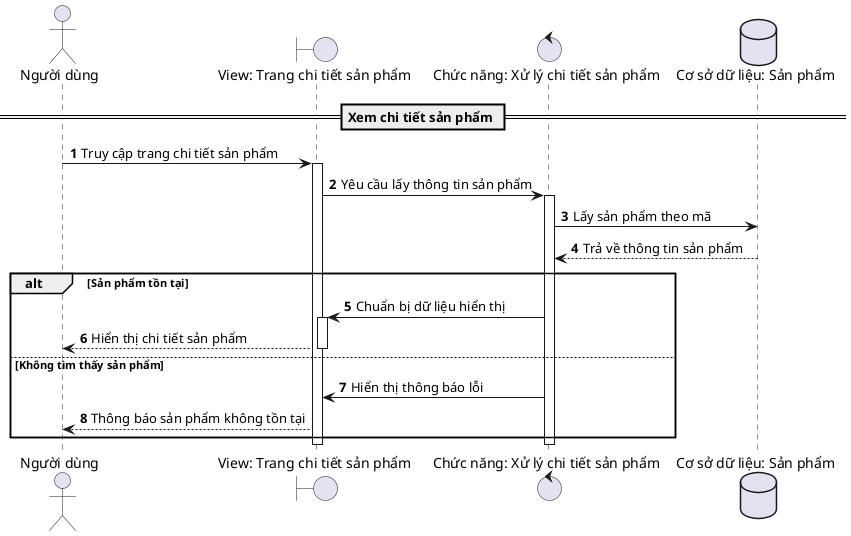 @startuml
autonumber
actor KH as "Người dùng"
boundary G as "View: Trang chi tiết sản phẩm"
control SP as "Chức năng: Xử lý chi tiết sản phẩm"
database CSDL as "Cơ sở dữ liệu: Sản phẩm"

== Xem chi tiết sản phẩm ==
KH -> G : Truy cập trang chi tiết sản phẩm
activate G
G -> SP : Yêu cầu lấy thông tin sản phẩm
activate SP
SP -> CSDL : Lấy sản phẩm theo mã
CSDL --> SP : Trả về thông tin sản phẩm
alt Sản phẩm tồn tại
  SP -> G : Chuẩn bị dữ liệu hiển thị
  activate G
  G --> KH : Hiển thị chi tiết sản phẩm
  deactivate G
else Không tìm thấy sản phẩm
  SP -> G : Hiển thị thông báo lỗi
  G --> KH : Thông báo sản phẩm không tồn tại
end
deactivate SP
deactivate G
@enduml